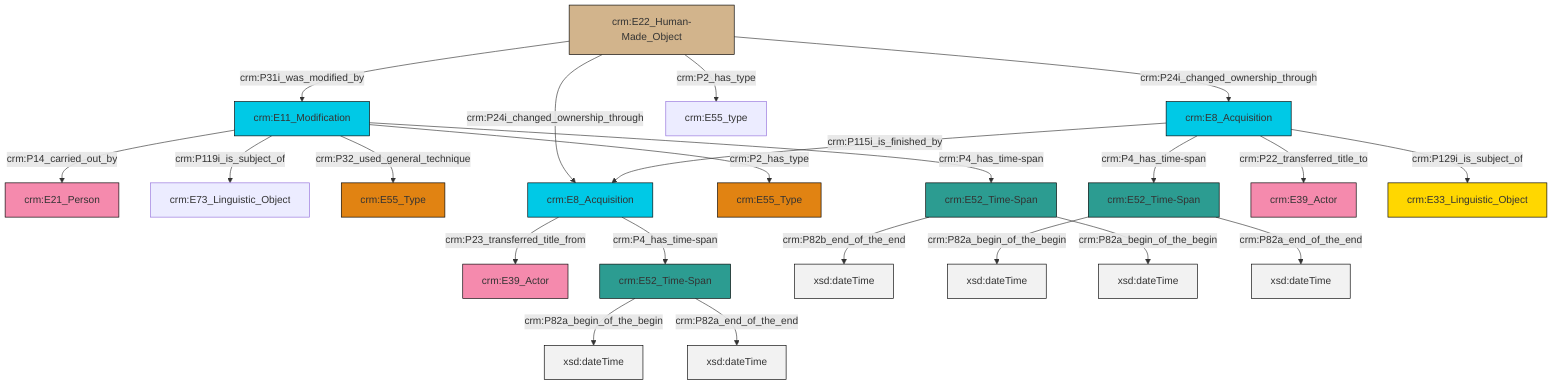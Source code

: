 graph TD
classDef Literal fill:#f2f2f2,stroke:#000000;
classDef CRM_Entity fill:#FFFFFF,stroke:#000000;
classDef Temporal_Entity fill:#00C9E6, stroke:#000000;
classDef Type fill:#E18312, stroke:#000000;
classDef Time-Span fill:#2C9C91, stroke:#000000;
classDef Appellation fill:#FFEB7F, stroke:#000000;
classDef Place fill:#008836, stroke:#000000;
classDef Persistent_Item fill:#B266B2, stroke:#000000;
classDef Conceptual_Object fill:#FFD700, stroke:#000000;
classDef Physical_Thing fill:#D2B48C, stroke:#000000;
classDef Actor fill:#f58aad, stroke:#000000;
classDef PC_Classes fill:#4ce600, stroke:#000000;
classDef Multi fill:#cccccc,stroke:#000000;

2["crm:E22_Human-Made_Object"]:::Physical_Thing -->|crm:P24i_changed_ownership_through| 3["crm:E8_Acquisition"]:::Temporal_Entity
8["crm:E11_Modification"]:::Temporal_Entity -->|crm:P14_carried_out_by| 0["crm:E21_Person"]:::Actor
9["crm:E52_Time-Span"]:::Time-Span -->|crm:P82a_begin_of_the_begin| 10[xsd:dateTime]:::Literal
8["crm:E11_Modification"]:::Temporal_Entity -->|crm:P32_used_general_technique| 11["crm:E55_Type"]:::Type
12["crm:E52_Time-Span"]:::Time-Span -->|crm:P82b_end_of_the_end| 14[xsd:dateTime]:::Literal
2["crm:E22_Human-Made_Object"]:::Physical_Thing -->|crm:P2_has_type| 17["crm:E55_type"]:::Default
18["crm:E8_Acquisition"]:::Temporal_Entity -->|crm:P23_transferred_title_from| 4["crm:E39_Actor"]:::Actor
19["crm:E52_Time-Span"]:::Time-Span -->|crm:P82a_begin_of_the_begin| 20[xsd:dateTime]:::Literal
3["crm:E8_Acquisition"]:::Temporal_Entity -->|crm:P4_has_time-span| 19["crm:E52_Time-Span"]:::Time-Span
8["crm:E11_Modification"]:::Temporal_Entity -->|crm:P2_has_type| 15["crm:E55_Type"]:::Type
8["crm:E11_Modification"]:::Temporal_Entity -->|crm:P4_has_time-span| 12["crm:E52_Time-Span"]:::Time-Span
9["crm:E52_Time-Span"]:::Time-Span -->|crm:P82a_end_of_the_end| 26[xsd:dateTime]:::Literal
2["crm:E22_Human-Made_Object"]:::Physical_Thing -->|crm:P31i_was_modified_by| 8["crm:E11_Modification"]:::Temporal_Entity
3["crm:E8_Acquisition"]:::Temporal_Entity -->|crm:P115i_is_finished_by| 18["crm:E8_Acquisition"]:::Temporal_Entity
8["crm:E11_Modification"]:::Temporal_Entity -->|crm:P119i_is_subject_of| 6["crm:E73_Linguistic_Object"]:::Default
18["crm:E8_Acquisition"]:::Temporal_Entity -->|crm:P4_has_time-span| 9["crm:E52_Time-Span"]:::Time-Span
3["crm:E8_Acquisition"]:::Temporal_Entity -->|crm:P22_transferred_title_to| 23["crm:E39_Actor"]:::Actor
12["crm:E52_Time-Span"]:::Time-Span -->|crm:P82a_begin_of_the_begin| 31[xsd:dateTime]:::Literal
19["crm:E52_Time-Span"]:::Time-Span -->|crm:P82a_end_of_the_end| 32[xsd:dateTime]:::Literal
3["crm:E8_Acquisition"]:::Temporal_Entity -->|crm:P129i_is_subject_of| 34["crm:E33_Linguistic_Object"]:::Conceptual_Object
2["crm:E22_Human-Made_Object"]:::Physical_Thing -->|crm:P24i_changed_ownership_through| 18["crm:E8_Acquisition"]:::Temporal_Entity